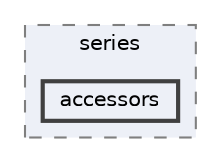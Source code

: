 digraph "/home/jam/Research/IRES-2025/dev/src/llm-scripts/testing/hypothesis-testing/hyp-env/lib/python3.12/site-packages/pandas/tests/series/accessors"
{
 // LATEX_PDF_SIZE
  bgcolor="transparent";
  edge [fontname=Helvetica,fontsize=10,labelfontname=Helvetica,labelfontsize=10];
  node [fontname=Helvetica,fontsize=10,shape=box,height=0.2,width=0.4];
  compound=true
  subgraph clusterdir_3a80da0b1bff385975d1d444f53db412 {
    graph [ bgcolor="#edf0f7", pencolor="grey50", label="series", fontname=Helvetica,fontsize=10 style="filled,dashed", URL="dir_3a80da0b1bff385975d1d444f53db412.html",tooltip=""]
  dir_9c0ed7b3424a0c19b5c896958ce4657f [label="accessors", fillcolor="#edf0f7", color="grey25", style="filled,bold", URL="dir_9c0ed7b3424a0c19b5c896958ce4657f.html",tooltip=""];
  }
}

